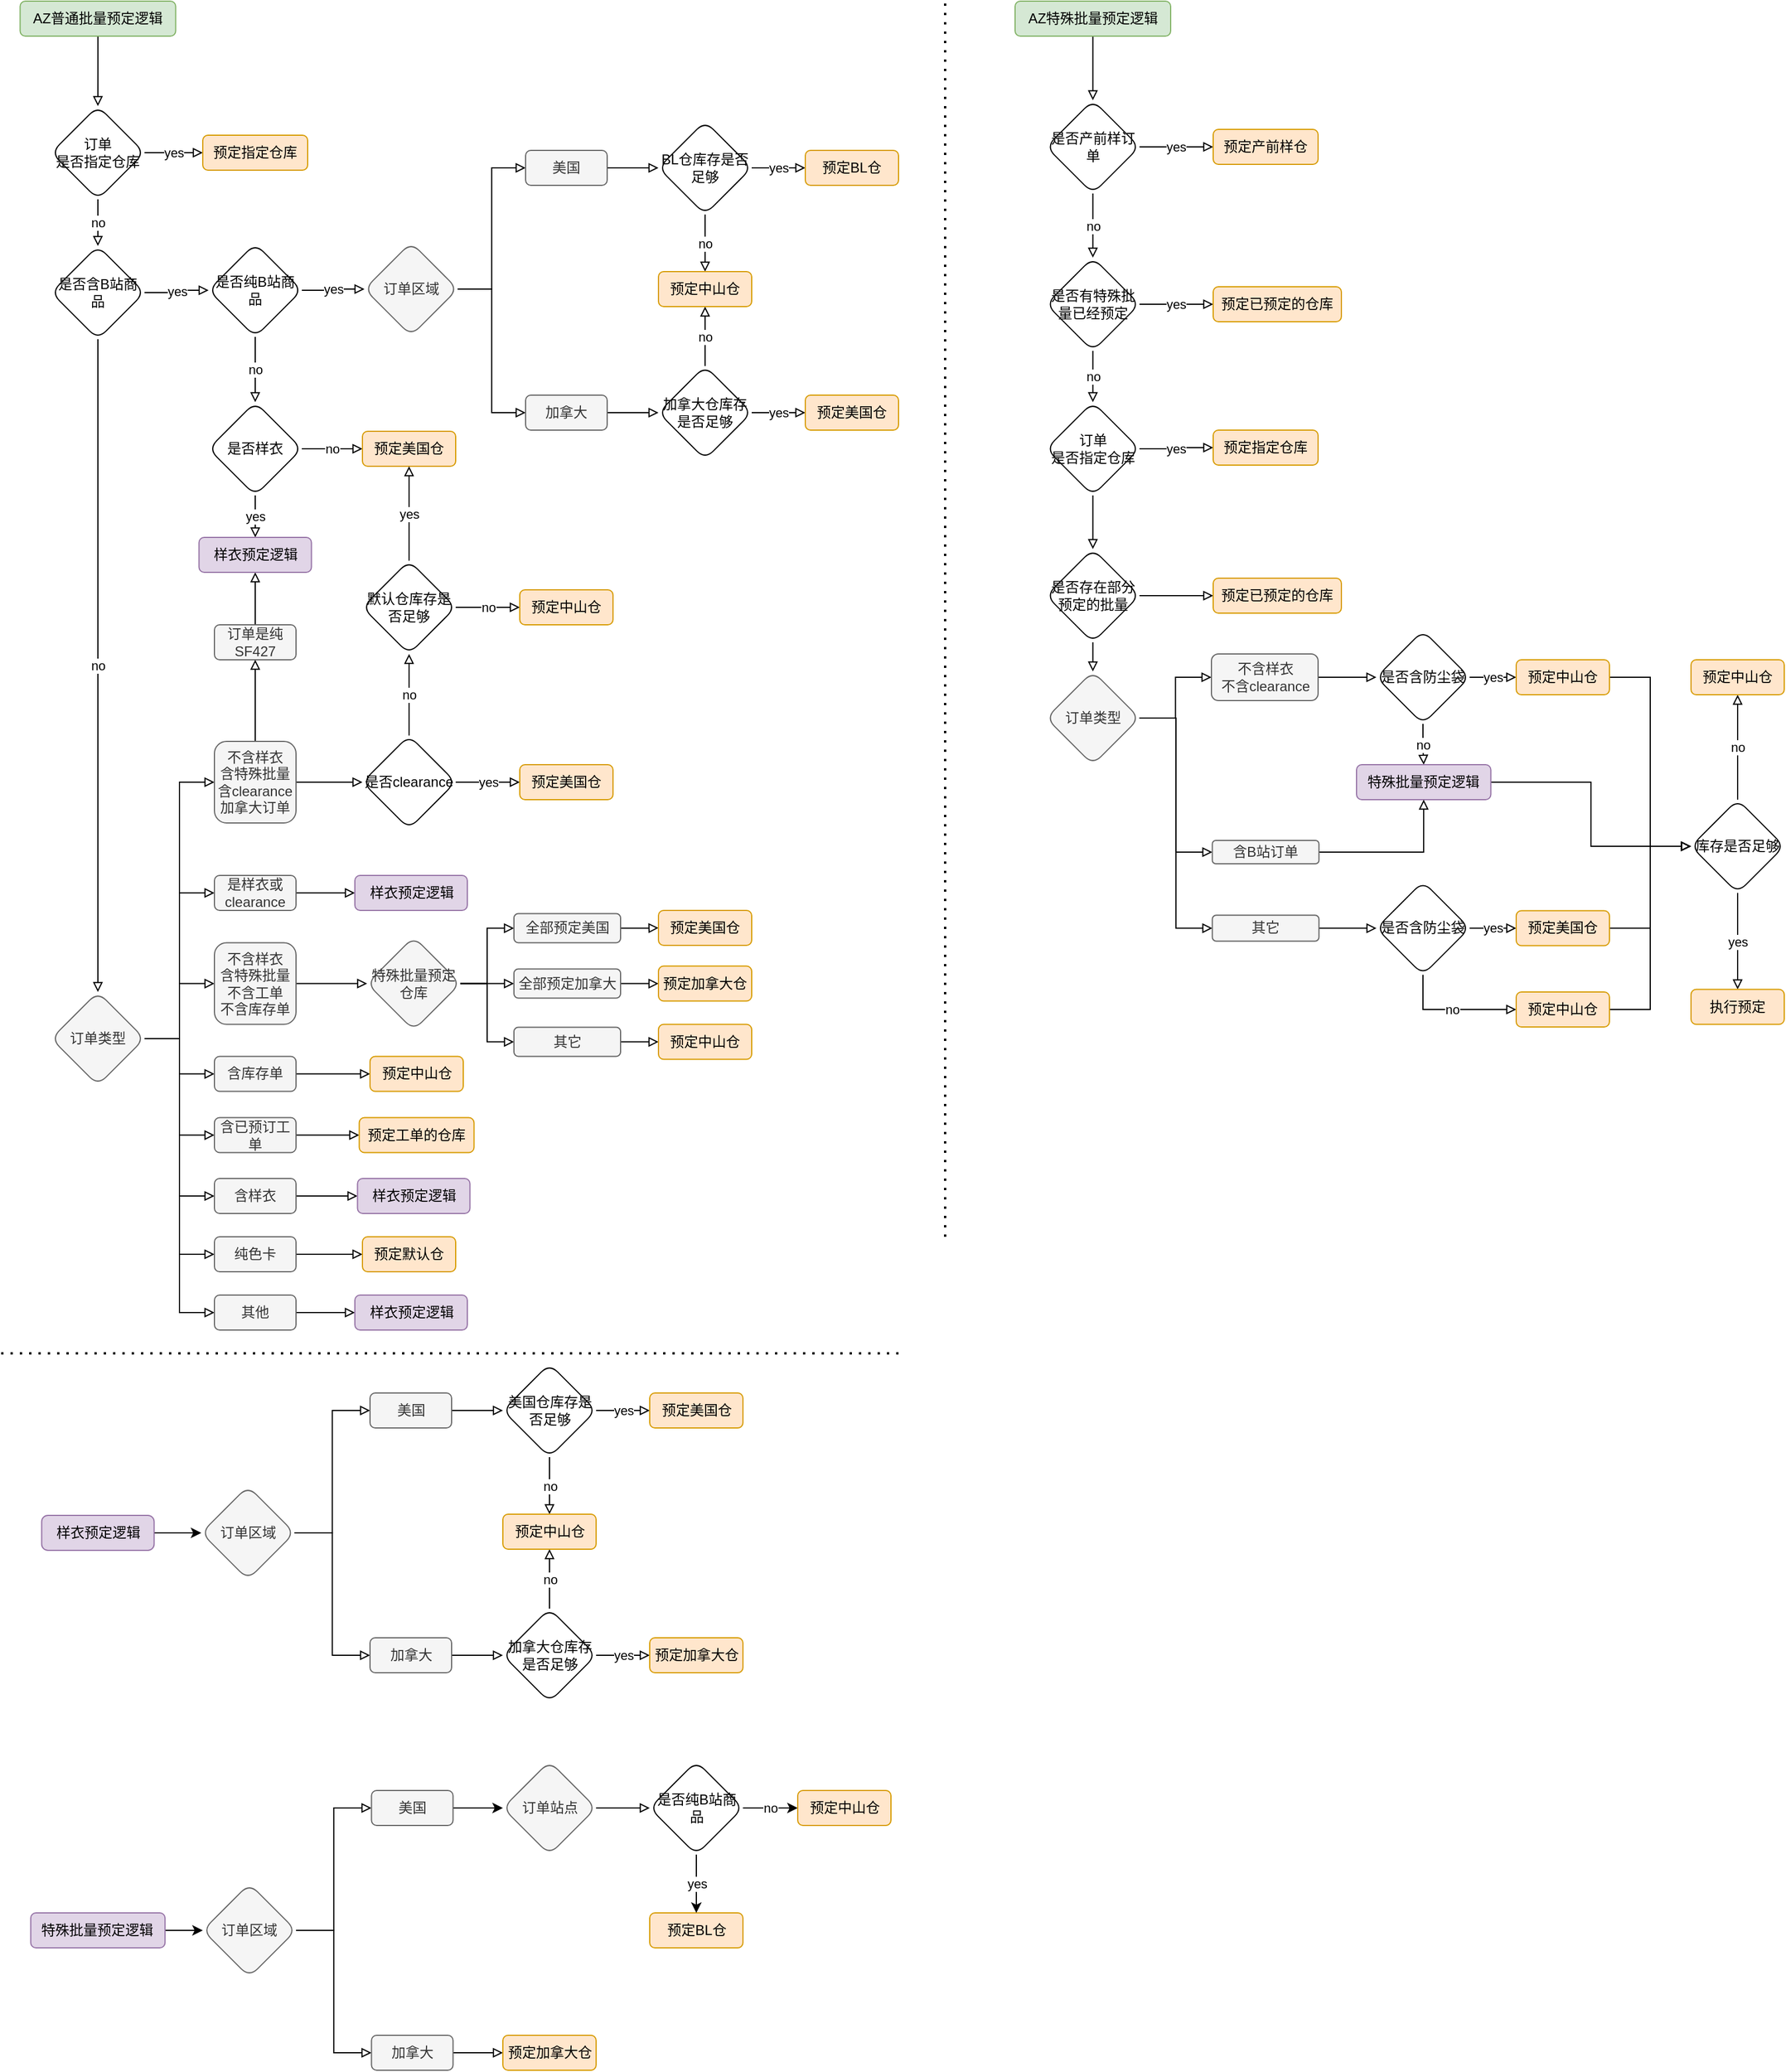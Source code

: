 <mxfile version="13.8.5" type="github">
  <diagram id="C5RBs43oDa-KdzZeNtuy" name="Page-1">
    <mxGraphModel dx="1254" dy="742" grid="1" gridSize="10" guides="1" tooltips="1" connect="1" arrows="1" fold="1" page="1" pageScale="1" pageWidth="827" pageHeight="1169" math="0" shadow="0">
      <root>
        <mxCell id="WIyWlLk6GJQsqaUBKTNV-0" />
        <mxCell id="WIyWlLk6GJQsqaUBKTNV-1" parent="WIyWlLk6GJQsqaUBKTNV-0" />
        <mxCell id="33V11vuJD2tzQU5ASd2x-171" value="" style="edgeStyle=orthogonalEdgeStyle;rounded=0;orthogonalLoop=1;jettySize=auto;html=1;endArrow=block;endFill=0;" edge="1" parent="WIyWlLk6GJQsqaUBKTNV-1" source="33V11vuJD2tzQU5ASd2x-172" target="33V11vuJD2tzQU5ASd2x-175">
          <mxGeometry relative="1" as="geometry" />
        </mxCell>
        <mxCell id="33V11vuJD2tzQU5ASd2x-172" value="&lt;div&gt;AZ普通批量预定逻辑&lt;/div&gt;" style="rounded=1;whiteSpace=wrap;html=1;fillColor=#d5e8d4;strokeColor=#82b366;" vertex="1" parent="WIyWlLk6GJQsqaUBKTNV-1">
          <mxGeometry x="36.25" y="50" width="133.5" height="30" as="geometry" />
        </mxCell>
        <mxCell id="33V11vuJD2tzQU5ASd2x-173" value="&lt;div&gt;yes&lt;/div&gt;" style="edgeStyle=orthogonalEdgeStyle;rounded=0;orthogonalLoop=1;jettySize=auto;html=1;endArrow=block;endFill=0;" edge="1" parent="WIyWlLk6GJQsqaUBKTNV-1" source="33V11vuJD2tzQU5ASd2x-175" target="33V11vuJD2tzQU5ASd2x-176">
          <mxGeometry relative="1" as="geometry" />
        </mxCell>
        <mxCell id="33V11vuJD2tzQU5ASd2x-174" value="no" style="edgeStyle=orthogonalEdgeStyle;rounded=0;orthogonalLoop=1;jettySize=auto;html=1;endArrow=block;endFill=0;" edge="1" parent="WIyWlLk6GJQsqaUBKTNV-1" source="33V11vuJD2tzQU5ASd2x-175" target="33V11vuJD2tzQU5ASd2x-179">
          <mxGeometry relative="1" as="geometry" />
        </mxCell>
        <mxCell id="33V11vuJD2tzQU5ASd2x-175" value="订单&lt;div&gt;是否指定仓库&lt;/div&gt;" style="rhombus;whiteSpace=wrap;html=1;rounded=1;" vertex="1" parent="WIyWlLk6GJQsqaUBKTNV-1">
          <mxGeometry x="63" y="140" width="80" height="80" as="geometry" />
        </mxCell>
        <mxCell id="33V11vuJD2tzQU5ASd2x-176" value="预定指定仓库" style="whiteSpace=wrap;html=1;rounded=1;fillColor=#ffe6cc;strokeColor=#d79b00;" vertex="1" parent="WIyWlLk6GJQsqaUBKTNV-1">
          <mxGeometry x="193" y="165" width="90" height="30" as="geometry" />
        </mxCell>
        <mxCell id="33V11vuJD2tzQU5ASd2x-177" value="yes" style="edgeStyle=orthogonalEdgeStyle;rounded=0;orthogonalLoop=1;jettySize=auto;html=1;endArrow=block;endFill=0;entryX=0;entryY=0.5;entryDx=0;entryDy=0;" edge="1" parent="WIyWlLk6GJQsqaUBKTNV-1" source="33V11vuJD2tzQU5ASd2x-179" target="33V11vuJD2tzQU5ASd2x-182">
          <mxGeometry relative="1" as="geometry">
            <mxPoint x="203" y="340" as="targetPoint" />
          </mxGeometry>
        </mxCell>
        <mxCell id="33V11vuJD2tzQU5ASd2x-178" value="&lt;div&gt;no&lt;/div&gt;" style="edgeStyle=orthogonalEdgeStyle;rounded=0;orthogonalLoop=1;jettySize=auto;html=1;endArrow=block;endFill=0;" edge="1" parent="WIyWlLk6GJQsqaUBKTNV-1" source="33V11vuJD2tzQU5ASd2x-179" target="33V11vuJD2tzQU5ASd2x-227">
          <mxGeometry relative="1" as="geometry" />
        </mxCell>
        <mxCell id="33V11vuJD2tzQU5ASd2x-179" value="是否含B站商品" style="rhombus;whiteSpace=wrap;html=1;rounded=1;" vertex="1" parent="WIyWlLk6GJQsqaUBKTNV-1">
          <mxGeometry x="63" y="260" width="80" height="80" as="geometry" />
        </mxCell>
        <mxCell id="33V11vuJD2tzQU5ASd2x-180" value="yes" style="edgeStyle=orthogonalEdgeStyle;rounded=0;orthogonalLoop=1;jettySize=auto;html=1;endArrow=block;endFill=0;entryX=0;entryY=0.5;entryDx=0;entryDy=0;" edge="1" parent="WIyWlLk6GJQsqaUBKTNV-1" source="33V11vuJD2tzQU5ASd2x-182" target="33V11vuJD2tzQU5ASd2x-193">
          <mxGeometry relative="1" as="geometry">
            <mxPoint x="410" y="298" as="targetPoint" />
          </mxGeometry>
        </mxCell>
        <mxCell id="33V11vuJD2tzQU5ASd2x-181" value="no" style="edgeStyle=orthogonalEdgeStyle;rounded=0;orthogonalLoop=1;jettySize=auto;html=1;endArrow=block;endFill=0;" edge="1" parent="WIyWlLk6GJQsqaUBKTNV-1" source="33V11vuJD2tzQU5ASd2x-182" target="33V11vuJD2tzQU5ASd2x-217">
          <mxGeometry relative="1" as="geometry" />
        </mxCell>
        <mxCell id="33V11vuJD2tzQU5ASd2x-182" value="是否纯B站商品" style="rhombus;whiteSpace=wrap;html=1;rounded=1;" vertex="1" parent="WIyWlLk6GJQsqaUBKTNV-1">
          <mxGeometry x="198" y="258" width="80" height="80" as="geometry" />
        </mxCell>
        <mxCell id="33V11vuJD2tzQU5ASd2x-183" value="&lt;div&gt;no&lt;/div&gt;" style="edgeStyle=orthogonalEdgeStyle;rounded=0;orthogonalLoop=1;jettySize=auto;html=1;endArrow=block;endFill=0;" edge="1" parent="WIyWlLk6GJQsqaUBKTNV-1" source="33V11vuJD2tzQU5ASd2x-185" target="33V11vuJD2tzQU5ASd2x-190">
          <mxGeometry relative="1" as="geometry" />
        </mxCell>
        <mxCell id="33V11vuJD2tzQU5ASd2x-184" value="yes" style="edgeStyle=orthogonalEdgeStyle;rounded=0;orthogonalLoop=1;jettySize=auto;html=1;endArrow=block;endFill=0;" edge="1" parent="WIyWlLk6GJQsqaUBKTNV-1" source="33V11vuJD2tzQU5ASd2x-185" target="33V11vuJD2tzQU5ASd2x-186">
          <mxGeometry relative="1" as="geometry" />
        </mxCell>
        <mxCell id="33V11vuJD2tzQU5ASd2x-185" value="BL仓库存是否足够" style="rhombus;whiteSpace=wrap;html=1;rounded=1;" vertex="1" parent="WIyWlLk6GJQsqaUBKTNV-1">
          <mxGeometry x="584" y="153" width="80" height="80" as="geometry" />
        </mxCell>
        <mxCell id="33V11vuJD2tzQU5ASd2x-186" value="预定BL仓" style="whiteSpace=wrap;html=1;rounded=1;fillColor=#ffe6cc;strokeColor=#d79b00;" vertex="1" parent="WIyWlLk6GJQsqaUBKTNV-1">
          <mxGeometry x="710" y="178" width="80" height="30" as="geometry" />
        </mxCell>
        <mxCell id="33V11vuJD2tzQU5ASd2x-187" value="no" style="edgeStyle=orthogonalEdgeStyle;rounded=0;orthogonalLoop=1;jettySize=auto;html=1;endArrow=block;endFill=0;" edge="1" parent="WIyWlLk6GJQsqaUBKTNV-1" source="33V11vuJD2tzQU5ASd2x-189" target="33V11vuJD2tzQU5ASd2x-190">
          <mxGeometry relative="1" as="geometry" />
        </mxCell>
        <mxCell id="33V11vuJD2tzQU5ASd2x-188" value="yes" style="edgeStyle=orthogonalEdgeStyle;rounded=0;orthogonalLoop=1;jettySize=auto;html=1;endArrow=block;endFill=0;" edge="1" parent="WIyWlLk6GJQsqaUBKTNV-1" source="33V11vuJD2tzQU5ASd2x-189" target="33V11vuJD2tzQU5ASd2x-198">
          <mxGeometry relative="1" as="geometry" />
        </mxCell>
        <mxCell id="33V11vuJD2tzQU5ASd2x-189" value="加拿大仓库存是否足够" style="rhombus;whiteSpace=wrap;html=1;rounded=1;" vertex="1" parent="WIyWlLk6GJQsqaUBKTNV-1">
          <mxGeometry x="584" y="363" width="80" height="80" as="geometry" />
        </mxCell>
        <mxCell id="33V11vuJD2tzQU5ASd2x-190" value="预定中山仓" style="whiteSpace=wrap;html=1;rounded=1;fillColor=#ffe6cc;strokeColor=#d79b00;" vertex="1" parent="WIyWlLk6GJQsqaUBKTNV-1">
          <mxGeometry x="584" y="282" width="80" height="30" as="geometry" />
        </mxCell>
        <mxCell id="33V11vuJD2tzQU5ASd2x-191" style="edgeStyle=orthogonalEdgeStyle;rounded=0;orthogonalLoop=1;jettySize=auto;html=1;entryX=0;entryY=0.5;entryDx=0;entryDy=0;endArrow=block;endFill=0;" edge="1" parent="WIyWlLk6GJQsqaUBKTNV-1" source="33V11vuJD2tzQU5ASd2x-193" target="33V11vuJD2tzQU5ASd2x-195">
          <mxGeometry relative="1" as="geometry" />
        </mxCell>
        <mxCell id="33V11vuJD2tzQU5ASd2x-192" style="edgeStyle=orthogonalEdgeStyle;rounded=0;orthogonalLoop=1;jettySize=auto;html=1;entryX=0;entryY=0.5;entryDx=0;entryDy=0;endArrow=block;endFill=0;" edge="1" parent="WIyWlLk6GJQsqaUBKTNV-1" source="33V11vuJD2tzQU5ASd2x-193" target="33V11vuJD2tzQU5ASd2x-197">
          <mxGeometry relative="1" as="geometry" />
        </mxCell>
        <mxCell id="33V11vuJD2tzQU5ASd2x-193" value="订单区域" style="rhombus;whiteSpace=wrap;html=1;rounded=1;fillColor=#f5f5f5;strokeColor=#666666;fontColor=#333333;" vertex="1" parent="WIyWlLk6GJQsqaUBKTNV-1">
          <mxGeometry x="331.75" y="257" width="80" height="80" as="geometry" />
        </mxCell>
        <mxCell id="33V11vuJD2tzQU5ASd2x-194" value="" style="edgeStyle=orthogonalEdgeStyle;rounded=0;orthogonalLoop=1;jettySize=auto;html=1;endArrow=block;endFill=0;" edge="1" parent="WIyWlLk6GJQsqaUBKTNV-1" source="33V11vuJD2tzQU5ASd2x-195" target="33V11vuJD2tzQU5ASd2x-189">
          <mxGeometry relative="1" as="geometry" />
        </mxCell>
        <mxCell id="33V11vuJD2tzQU5ASd2x-195" value="加拿大" style="rounded=1;whiteSpace=wrap;html=1;fillColor=#f5f5f5;strokeColor=#666666;fontColor=#333333;" vertex="1" parent="WIyWlLk6GJQsqaUBKTNV-1">
          <mxGeometry x="470" y="388" width="70" height="30" as="geometry" />
        </mxCell>
        <mxCell id="33V11vuJD2tzQU5ASd2x-196" value="" style="edgeStyle=orthogonalEdgeStyle;rounded=0;orthogonalLoop=1;jettySize=auto;html=1;endArrow=block;endFill=0;" edge="1" parent="WIyWlLk6GJQsqaUBKTNV-1" source="33V11vuJD2tzQU5ASd2x-197" target="33V11vuJD2tzQU5ASd2x-185">
          <mxGeometry relative="1" as="geometry" />
        </mxCell>
        <mxCell id="33V11vuJD2tzQU5ASd2x-197" value="美国" style="rounded=1;whiteSpace=wrap;html=1;fillColor=#f5f5f5;strokeColor=#666666;fontColor=#333333;" vertex="1" parent="WIyWlLk6GJQsqaUBKTNV-1">
          <mxGeometry x="470" y="178" width="70" height="30" as="geometry" />
        </mxCell>
        <mxCell id="33V11vuJD2tzQU5ASd2x-198" value="预定美国仓" style="whiteSpace=wrap;html=1;rounded=1;fillColor=#ffe6cc;strokeColor=#d79b00;" vertex="1" parent="WIyWlLk6GJQsqaUBKTNV-1">
          <mxGeometry x="710" y="388" width="80" height="30" as="geometry" />
        </mxCell>
        <mxCell id="33V11vuJD2tzQU5ASd2x-199" value="&lt;div&gt;no&lt;/div&gt;" style="edgeStyle=orthogonalEdgeStyle;rounded=0;orthogonalLoop=1;jettySize=auto;html=1;endArrow=block;endFill=0;" edge="1" parent="WIyWlLk6GJQsqaUBKTNV-1" source="33V11vuJD2tzQU5ASd2x-201" target="33V11vuJD2tzQU5ASd2x-206">
          <mxGeometry relative="1" as="geometry" />
        </mxCell>
        <mxCell id="33V11vuJD2tzQU5ASd2x-200" value="yes" style="edgeStyle=orthogonalEdgeStyle;rounded=0;orthogonalLoop=1;jettySize=auto;html=1;endArrow=block;endFill=0;" edge="1" parent="WIyWlLk6GJQsqaUBKTNV-1" source="33V11vuJD2tzQU5ASd2x-201" target="33V11vuJD2tzQU5ASd2x-202">
          <mxGeometry relative="1" as="geometry" />
        </mxCell>
        <mxCell id="33V11vuJD2tzQU5ASd2x-201" value="美国仓库存是否足够" style="rhombus;whiteSpace=wrap;html=1;rounded=1;" vertex="1" parent="WIyWlLk6GJQsqaUBKTNV-1">
          <mxGeometry x="450.5" y="1219" width="80" height="80" as="geometry" />
        </mxCell>
        <mxCell id="33V11vuJD2tzQU5ASd2x-202" value="预定美国仓" style="whiteSpace=wrap;html=1;rounded=1;fillColor=#ffe6cc;strokeColor=#d79b00;" vertex="1" parent="WIyWlLk6GJQsqaUBKTNV-1">
          <mxGeometry x="576.5" y="1244" width="80" height="30" as="geometry" />
        </mxCell>
        <mxCell id="33V11vuJD2tzQU5ASd2x-203" value="no" style="edgeStyle=orthogonalEdgeStyle;rounded=0;orthogonalLoop=1;jettySize=auto;html=1;endArrow=block;endFill=0;" edge="1" parent="WIyWlLk6GJQsqaUBKTNV-1" source="33V11vuJD2tzQU5ASd2x-205" target="33V11vuJD2tzQU5ASd2x-206">
          <mxGeometry relative="1" as="geometry" />
        </mxCell>
        <mxCell id="33V11vuJD2tzQU5ASd2x-204" value="yes" style="edgeStyle=orthogonalEdgeStyle;rounded=0;orthogonalLoop=1;jettySize=auto;html=1;endArrow=block;endFill=0;" edge="1" parent="WIyWlLk6GJQsqaUBKTNV-1" source="33V11vuJD2tzQU5ASd2x-205" target="33V11vuJD2tzQU5ASd2x-214">
          <mxGeometry relative="1" as="geometry" />
        </mxCell>
        <mxCell id="33V11vuJD2tzQU5ASd2x-205" value="加拿大仓库存是否足够" style="rhombus;whiteSpace=wrap;html=1;rounded=1;" vertex="1" parent="WIyWlLk6GJQsqaUBKTNV-1">
          <mxGeometry x="450.5" y="1429" width="80" height="80" as="geometry" />
        </mxCell>
        <mxCell id="33V11vuJD2tzQU5ASd2x-206" value="预定中山仓" style="whiteSpace=wrap;html=1;rounded=1;fillColor=#ffe6cc;strokeColor=#d79b00;" vertex="1" parent="WIyWlLk6GJQsqaUBKTNV-1">
          <mxGeometry x="450.5" y="1348" width="80" height="30" as="geometry" />
        </mxCell>
        <mxCell id="33V11vuJD2tzQU5ASd2x-207" style="edgeStyle=orthogonalEdgeStyle;rounded=0;orthogonalLoop=1;jettySize=auto;html=1;entryX=0;entryY=0.5;entryDx=0;entryDy=0;endArrow=block;endFill=0;" edge="1" parent="WIyWlLk6GJQsqaUBKTNV-1" source="33V11vuJD2tzQU5ASd2x-209" target="33V11vuJD2tzQU5ASd2x-211">
          <mxGeometry relative="1" as="geometry" />
        </mxCell>
        <mxCell id="33V11vuJD2tzQU5ASd2x-208" style="edgeStyle=orthogonalEdgeStyle;rounded=0;orthogonalLoop=1;jettySize=auto;html=1;entryX=0;entryY=0.5;entryDx=0;entryDy=0;endArrow=block;endFill=0;" edge="1" parent="WIyWlLk6GJQsqaUBKTNV-1" source="33V11vuJD2tzQU5ASd2x-209" target="33V11vuJD2tzQU5ASd2x-213">
          <mxGeometry relative="1" as="geometry" />
        </mxCell>
        <mxCell id="33V11vuJD2tzQU5ASd2x-209" value="订单区域" style="rhombus;whiteSpace=wrap;html=1;rounded=1;fillColor=#f5f5f5;strokeColor=#666666;fontColor=#333333;" vertex="1" parent="WIyWlLk6GJQsqaUBKTNV-1">
          <mxGeometry x="191.75" y="1324" width="80" height="80" as="geometry" />
        </mxCell>
        <mxCell id="33V11vuJD2tzQU5ASd2x-210" value="" style="edgeStyle=orthogonalEdgeStyle;rounded=0;orthogonalLoop=1;jettySize=auto;html=1;endArrow=block;endFill=0;" edge="1" parent="WIyWlLk6GJQsqaUBKTNV-1" source="33V11vuJD2tzQU5ASd2x-211" target="33V11vuJD2tzQU5ASd2x-205">
          <mxGeometry relative="1" as="geometry" />
        </mxCell>
        <mxCell id="33V11vuJD2tzQU5ASd2x-211" value="加拿大" style="rounded=1;whiteSpace=wrap;html=1;fillColor=#f5f5f5;strokeColor=#666666;fontColor=#333333;" vertex="1" parent="WIyWlLk6GJQsqaUBKTNV-1">
          <mxGeometry x="336.5" y="1454" width="70" height="30" as="geometry" />
        </mxCell>
        <mxCell id="33V11vuJD2tzQU5ASd2x-212" value="" style="edgeStyle=orthogonalEdgeStyle;rounded=0;orthogonalLoop=1;jettySize=auto;html=1;endArrow=block;endFill=0;" edge="1" parent="WIyWlLk6GJQsqaUBKTNV-1" source="33V11vuJD2tzQU5ASd2x-213" target="33V11vuJD2tzQU5ASd2x-201">
          <mxGeometry relative="1" as="geometry" />
        </mxCell>
        <mxCell id="33V11vuJD2tzQU5ASd2x-213" value="美国" style="rounded=1;whiteSpace=wrap;html=1;fillColor=#f5f5f5;strokeColor=#666666;fontColor=#333333;" vertex="1" parent="WIyWlLk6GJQsqaUBKTNV-1">
          <mxGeometry x="336.5" y="1244" width="70" height="30" as="geometry" />
        </mxCell>
        <mxCell id="33V11vuJD2tzQU5ASd2x-214" value="预定加拿大仓" style="whiteSpace=wrap;html=1;rounded=1;fillColor=#ffe6cc;strokeColor=#d79b00;" vertex="1" parent="WIyWlLk6GJQsqaUBKTNV-1">
          <mxGeometry x="576.5" y="1454" width="80" height="30" as="geometry" />
        </mxCell>
        <mxCell id="33V11vuJD2tzQU5ASd2x-215" value="no" style="edgeStyle=orthogonalEdgeStyle;rounded=0;orthogonalLoop=1;jettySize=auto;html=1;endArrow=block;endFill=0;entryX=0;entryY=0.5;entryDx=0;entryDy=0;" edge="1" parent="WIyWlLk6GJQsqaUBKTNV-1" source="33V11vuJD2tzQU5ASd2x-217" target="33V11vuJD2tzQU5ASd2x-218">
          <mxGeometry relative="1" as="geometry">
            <mxPoint x="410" y="434" as="targetPoint" />
          </mxGeometry>
        </mxCell>
        <mxCell id="33V11vuJD2tzQU5ASd2x-216" value="yes" style="edgeStyle=orthogonalEdgeStyle;rounded=0;orthogonalLoop=1;jettySize=auto;html=1;endArrow=block;endFill=0;" edge="1" parent="WIyWlLk6GJQsqaUBKTNV-1" source="33V11vuJD2tzQU5ASd2x-217" target="33V11vuJD2tzQU5ASd2x-275">
          <mxGeometry relative="1" as="geometry" />
        </mxCell>
        <mxCell id="33V11vuJD2tzQU5ASd2x-217" value="是否样衣" style="rhombus;whiteSpace=wrap;html=1;rounded=1;" vertex="1" parent="WIyWlLk6GJQsqaUBKTNV-1">
          <mxGeometry x="198" y="394" width="80" height="80" as="geometry" />
        </mxCell>
        <mxCell id="33V11vuJD2tzQU5ASd2x-218" value="预定美国仓" style="whiteSpace=wrap;html=1;rounded=1;fillColor=#ffe6cc;strokeColor=#d79b00;" vertex="1" parent="WIyWlLk6GJQsqaUBKTNV-1">
          <mxGeometry x="330" y="419" width="80" height="30" as="geometry" />
        </mxCell>
        <mxCell id="33V11vuJD2tzQU5ASd2x-219" style="edgeStyle=orthogonalEdgeStyle;rounded=0;orthogonalLoop=1;jettySize=auto;html=1;entryX=0;entryY=0.5;entryDx=0;entryDy=0;endArrow=block;endFill=0;" edge="1" parent="WIyWlLk6GJQsqaUBKTNV-1" source="33V11vuJD2tzQU5ASd2x-227" target="33V11vuJD2tzQU5ASd2x-235">
          <mxGeometry relative="1" as="geometry">
            <mxPoint x="190" y="720" as="targetPoint" />
          </mxGeometry>
        </mxCell>
        <mxCell id="33V11vuJD2tzQU5ASd2x-220" style="edgeStyle=orthogonalEdgeStyle;rounded=0;orthogonalLoop=1;jettySize=auto;html=1;entryX=0;entryY=0.5;entryDx=0;entryDy=0;endArrow=block;endFill=0;" edge="1" parent="WIyWlLk6GJQsqaUBKTNV-1" source="33V11vuJD2tzQU5ASd2x-227" target="33V11vuJD2tzQU5ASd2x-243">
          <mxGeometry relative="1" as="geometry" />
        </mxCell>
        <mxCell id="33V11vuJD2tzQU5ASd2x-221" style="edgeStyle=orthogonalEdgeStyle;rounded=0;orthogonalLoop=1;jettySize=auto;html=1;entryX=0;entryY=0.5;entryDx=0;entryDy=0;endArrow=block;endFill=0;" edge="1" parent="WIyWlLk6GJQsqaUBKTNV-1" source="33V11vuJD2tzQU5ASd2x-227" target="33V11vuJD2tzQU5ASd2x-260">
          <mxGeometry relative="1" as="geometry" />
        </mxCell>
        <mxCell id="33V11vuJD2tzQU5ASd2x-222" style="edgeStyle=orthogonalEdgeStyle;rounded=0;orthogonalLoop=1;jettySize=auto;html=1;entryX=0;entryY=0.5;entryDx=0;entryDy=0;endArrow=block;endFill=0;" edge="1" parent="WIyWlLk6GJQsqaUBKTNV-1" source="33V11vuJD2tzQU5ASd2x-227" target="33V11vuJD2tzQU5ASd2x-263">
          <mxGeometry relative="1" as="geometry" />
        </mxCell>
        <mxCell id="33V11vuJD2tzQU5ASd2x-223" style="edgeStyle=orthogonalEdgeStyle;rounded=0;orthogonalLoop=1;jettySize=auto;html=1;entryX=0;entryY=0.5;entryDx=0;entryDy=0;endArrow=block;endFill=0;" edge="1" parent="WIyWlLk6GJQsqaUBKTNV-1" source="33V11vuJD2tzQU5ASd2x-227" target="33V11vuJD2tzQU5ASd2x-245">
          <mxGeometry relative="1" as="geometry" />
        </mxCell>
        <mxCell id="33V11vuJD2tzQU5ASd2x-224" style="edgeStyle=orthogonalEdgeStyle;rounded=0;orthogonalLoop=1;jettySize=auto;html=1;entryX=0;entryY=0.5;entryDx=0;entryDy=0;endArrow=block;endFill=0;" edge="1" parent="WIyWlLk6GJQsqaUBKTNV-1" source="33V11vuJD2tzQU5ASd2x-227" target="33V11vuJD2tzQU5ASd2x-267">
          <mxGeometry relative="1" as="geometry" />
        </mxCell>
        <mxCell id="33V11vuJD2tzQU5ASd2x-225" style="edgeStyle=orthogonalEdgeStyle;rounded=0;orthogonalLoop=1;jettySize=auto;html=1;entryX=0;entryY=0.5;entryDx=0;entryDy=0;endArrow=block;endFill=0;" edge="1" parent="WIyWlLk6GJQsqaUBKTNV-1" source="33V11vuJD2tzQU5ASd2x-227" target="33V11vuJD2tzQU5ASd2x-270">
          <mxGeometry relative="1" as="geometry" />
        </mxCell>
        <mxCell id="33V11vuJD2tzQU5ASd2x-226" style="edgeStyle=orthogonalEdgeStyle;rounded=0;orthogonalLoop=1;jettySize=auto;html=1;entryX=0;entryY=0.5;entryDx=0;entryDy=0;endArrow=block;endFill=0;" edge="1" parent="WIyWlLk6GJQsqaUBKTNV-1" source="33V11vuJD2tzQU5ASd2x-227" target="33V11vuJD2tzQU5ASd2x-273">
          <mxGeometry relative="1" as="geometry" />
        </mxCell>
        <mxCell id="33V11vuJD2tzQU5ASd2x-227" value="订单类型" style="rhombus;whiteSpace=wrap;html=1;rounded=1;fillColor=#f5f5f5;strokeColor=#666666;fontColor=#333333;" vertex="1" parent="WIyWlLk6GJQsqaUBKTNV-1">
          <mxGeometry x="63" y="900" width="80" height="80" as="geometry" />
        </mxCell>
        <mxCell id="33V11vuJD2tzQU5ASd2x-228" value="" style="edgeStyle=orthogonalEdgeStyle;rounded=0;orthogonalLoop=1;jettySize=auto;html=1;endArrow=block;endFill=0;exitX=1;exitY=0.5;exitDx=0;exitDy=0;" edge="1" parent="WIyWlLk6GJQsqaUBKTNV-1" source="33V11vuJD2tzQU5ASd2x-235" target="33V11vuJD2tzQU5ASd2x-231">
          <mxGeometry relative="1" as="geometry">
            <mxPoint x="270" y="720" as="sourcePoint" />
          </mxGeometry>
        </mxCell>
        <mxCell id="33V11vuJD2tzQU5ASd2x-229" value="yes" style="edgeStyle=orthogonalEdgeStyle;rounded=0;orthogonalLoop=1;jettySize=auto;html=1;endArrow=block;endFill=0;" edge="1" parent="WIyWlLk6GJQsqaUBKTNV-1" source="33V11vuJD2tzQU5ASd2x-231" target="33V11vuJD2tzQU5ASd2x-236">
          <mxGeometry relative="1" as="geometry" />
        </mxCell>
        <mxCell id="33V11vuJD2tzQU5ASd2x-230" value="no" style="edgeStyle=orthogonalEdgeStyle;rounded=0;orthogonalLoop=1;jettySize=auto;html=1;endArrow=block;endFill=0;" edge="1" parent="WIyWlLk6GJQsqaUBKTNV-1" source="33V11vuJD2tzQU5ASd2x-231" target="33V11vuJD2tzQU5ASd2x-239">
          <mxGeometry relative="1" as="geometry" />
        </mxCell>
        <mxCell id="33V11vuJD2tzQU5ASd2x-231" value="是否clearance" style="rhombus;whiteSpace=wrap;rounded=1;" vertex="1" parent="WIyWlLk6GJQsqaUBKTNV-1">
          <mxGeometry x="330" y="680" width="80" height="80" as="geometry" />
        </mxCell>
        <mxCell id="33V11vuJD2tzQU5ASd2x-232" style="edgeStyle=orthogonalEdgeStyle;rounded=0;orthogonalLoop=1;jettySize=auto;html=1;entryX=0.5;entryY=1;entryDx=0;entryDy=0;endArrow=block;endFill=0;" edge="1" parent="WIyWlLk6GJQsqaUBKTNV-1" source="33V11vuJD2tzQU5ASd2x-233" target="33V11vuJD2tzQU5ASd2x-275">
          <mxGeometry relative="1" as="geometry" />
        </mxCell>
        <mxCell id="33V11vuJD2tzQU5ASd2x-233" value="订单是纯&lt;br&gt;SF427" style="rounded=1;whiteSpace=wrap;html=1;fillColor=#f5f5f5;strokeColor=#666666;fontColor=#333333;" vertex="1" parent="WIyWlLk6GJQsqaUBKTNV-1">
          <mxGeometry x="203" y="585" width="70" height="30" as="geometry" />
        </mxCell>
        <mxCell id="33V11vuJD2tzQU5ASd2x-234" value="" style="edgeStyle=orthogonalEdgeStyle;rounded=0;orthogonalLoop=1;jettySize=auto;html=1;endArrow=block;endFill=0;" edge="1" parent="WIyWlLk6GJQsqaUBKTNV-1" source="33V11vuJD2tzQU5ASd2x-235" target="33V11vuJD2tzQU5ASd2x-233">
          <mxGeometry relative="1" as="geometry" />
        </mxCell>
        <mxCell id="33V11vuJD2tzQU5ASd2x-235" value="&lt;div&gt;不含样衣&lt;/div&gt;&lt;div&gt;含特殊批量&lt;/div&gt;含clearance&lt;br&gt;加拿大订单" style="rounded=1;whiteSpace=wrap;html=1;fillColor=#f5f5f5;strokeColor=#666666;fontColor=#333333;" vertex="1" parent="WIyWlLk6GJQsqaUBKTNV-1">
          <mxGeometry x="203" y="685" width="70" height="70" as="geometry" />
        </mxCell>
        <mxCell id="33V11vuJD2tzQU5ASd2x-236" value="预定美国仓" style="whiteSpace=wrap;html=1;rounded=1;fillColor=#ffe6cc;strokeColor=#d79b00;" vertex="1" parent="WIyWlLk6GJQsqaUBKTNV-1">
          <mxGeometry x="465" y="705" width="80" height="30" as="geometry" />
        </mxCell>
        <mxCell id="33V11vuJD2tzQU5ASd2x-237" value="yes" style="edgeStyle=orthogonalEdgeStyle;rounded=0;orthogonalLoop=1;jettySize=auto;html=1;entryX=0.5;entryY=1;entryDx=0;entryDy=0;endArrow=block;endFill=0;exitX=0.5;exitY=0;exitDx=0;exitDy=0;" edge="1" parent="WIyWlLk6GJQsqaUBKTNV-1" source="33V11vuJD2tzQU5ASd2x-239" target="33V11vuJD2tzQU5ASd2x-218">
          <mxGeometry relative="1" as="geometry" />
        </mxCell>
        <mxCell id="33V11vuJD2tzQU5ASd2x-238" value="no" style="edgeStyle=orthogonalEdgeStyle;rounded=0;orthogonalLoop=1;jettySize=auto;html=1;endArrow=block;endFill=0;" edge="1" parent="WIyWlLk6GJQsqaUBKTNV-1" source="33V11vuJD2tzQU5ASd2x-239" target="33V11vuJD2tzQU5ASd2x-268">
          <mxGeometry relative="1" as="geometry" />
        </mxCell>
        <mxCell id="33V11vuJD2tzQU5ASd2x-239" value="默认仓库存是否足够" style="rhombus;whiteSpace=wrap;rounded=1;" vertex="1" parent="WIyWlLk6GJQsqaUBKTNV-1">
          <mxGeometry x="330" y="530" width="80" height="80" as="geometry" />
        </mxCell>
        <mxCell id="33V11vuJD2tzQU5ASd2x-242" value="" style="edgeStyle=orthogonalEdgeStyle;rounded=0;orthogonalLoop=1;jettySize=auto;html=1;endArrow=block;endFill=0;" edge="1" parent="WIyWlLk6GJQsqaUBKTNV-1" source="33V11vuJD2tzQU5ASd2x-243" target="33V11vuJD2tzQU5ASd2x-265">
          <mxGeometry relative="1" as="geometry" />
        </mxCell>
        <mxCell id="33V11vuJD2tzQU5ASd2x-243" value="是样衣或clearance" style="rounded=1;whiteSpace=wrap;html=1;fillColor=#f5f5f5;strokeColor=#666666;fontColor=#333333;" vertex="1" parent="WIyWlLk6GJQsqaUBKTNV-1">
          <mxGeometry x="203" y="800" width="70" height="30" as="geometry" />
        </mxCell>
        <mxCell id="33V11vuJD2tzQU5ASd2x-244" value="" style="edgeStyle=orthogonalEdgeStyle;rounded=0;orthogonalLoop=1;jettySize=auto;html=1;endArrow=block;endFill=0;" edge="1" parent="WIyWlLk6GJQsqaUBKTNV-1" source="33V11vuJD2tzQU5ASd2x-245" target="33V11vuJD2tzQU5ASd2x-249">
          <mxGeometry relative="1" as="geometry" />
        </mxCell>
        <mxCell id="33V11vuJD2tzQU5ASd2x-245" value="&lt;div&gt;不含样衣&lt;/div&gt;&lt;div&gt;含特殊批量&lt;/div&gt;&lt;div&gt;不含工单&lt;/div&gt;&lt;div&gt;不含库存单&lt;br&gt;&lt;/div&gt;" style="rounded=1;whiteSpace=wrap;html=1;fillColor=#f5f5f5;strokeColor=#666666;fontColor=#333333;" vertex="1" parent="WIyWlLk6GJQsqaUBKTNV-1">
          <mxGeometry x="203" y="857.75" width="70" height="70" as="geometry" />
        </mxCell>
        <mxCell id="33V11vuJD2tzQU5ASd2x-246" value="" style="edgeStyle=orthogonalEdgeStyle;rounded=0;orthogonalLoop=1;jettySize=auto;html=1;endArrow=block;endFill=0;" edge="1" parent="WIyWlLk6GJQsqaUBKTNV-1" source="33V11vuJD2tzQU5ASd2x-249" target="33V11vuJD2tzQU5ASd2x-251">
          <mxGeometry relative="1" as="geometry" />
        </mxCell>
        <mxCell id="33V11vuJD2tzQU5ASd2x-247" style="edgeStyle=orthogonalEdgeStyle;rounded=0;orthogonalLoop=1;jettySize=auto;html=1;entryX=0;entryY=0.5;entryDx=0;entryDy=0;endArrow=block;endFill=0;" edge="1" parent="WIyWlLk6GJQsqaUBKTNV-1" source="33V11vuJD2tzQU5ASd2x-249" target="33V11vuJD2tzQU5ASd2x-254">
          <mxGeometry relative="1" as="geometry" />
        </mxCell>
        <mxCell id="33V11vuJD2tzQU5ASd2x-248" style="edgeStyle=orthogonalEdgeStyle;rounded=0;orthogonalLoop=1;jettySize=auto;html=1;entryX=0;entryY=0.5;entryDx=0;entryDy=0;endArrow=block;endFill=0;" edge="1" parent="WIyWlLk6GJQsqaUBKTNV-1" source="33V11vuJD2tzQU5ASd2x-249" target="33V11vuJD2tzQU5ASd2x-257">
          <mxGeometry relative="1" as="geometry" />
        </mxCell>
        <mxCell id="33V11vuJD2tzQU5ASd2x-249" value="特殊批量预定仓库" style="rhombus;whiteSpace=wrap;html=1;rounded=1;fontColor=#333333;strokeColor=#666666;fillColor=#f5f5f5;" vertex="1" parent="WIyWlLk6GJQsqaUBKTNV-1">
          <mxGeometry x="334" y="852.75" width="80" height="80" as="geometry" />
        </mxCell>
        <mxCell id="33V11vuJD2tzQU5ASd2x-250" value="" style="edgeStyle=orthogonalEdgeStyle;rounded=0;orthogonalLoop=1;jettySize=auto;html=1;endArrow=block;endFill=0;" edge="1" parent="WIyWlLk6GJQsqaUBKTNV-1" source="33V11vuJD2tzQU5ASd2x-251" target="33V11vuJD2tzQU5ASd2x-252">
          <mxGeometry relative="1" as="geometry" />
        </mxCell>
        <mxCell id="33V11vuJD2tzQU5ASd2x-251" value="全部预定美国" style="whiteSpace=wrap;html=1;rounded=1;fontColor=#333333;strokeColor=#666666;fillColor=#f5f5f5;" vertex="1" parent="WIyWlLk6GJQsqaUBKTNV-1">
          <mxGeometry x="460" y="832.75" width="91.5" height="25" as="geometry" />
        </mxCell>
        <mxCell id="33V11vuJD2tzQU5ASd2x-252" value="预定美国仓" style="whiteSpace=wrap;html=1;rounded=1;fillColor=#ffe6cc;strokeColor=#d79b00;" vertex="1" parent="WIyWlLk6GJQsqaUBKTNV-1">
          <mxGeometry x="584" y="830" width="80" height="30" as="geometry" />
        </mxCell>
        <mxCell id="33V11vuJD2tzQU5ASd2x-253" value="" style="edgeStyle=orthogonalEdgeStyle;rounded=0;orthogonalLoop=1;jettySize=auto;html=1;endArrow=block;endFill=0;" edge="1" parent="WIyWlLk6GJQsqaUBKTNV-1" source="33V11vuJD2tzQU5ASd2x-254" target="33V11vuJD2tzQU5ASd2x-255">
          <mxGeometry relative="1" as="geometry" />
        </mxCell>
        <mxCell id="33V11vuJD2tzQU5ASd2x-254" value="全部预定加拿大" style="whiteSpace=wrap;html=1;rounded=1;fontColor=#333333;strokeColor=#666666;fillColor=#f5f5f5;" vertex="1" parent="WIyWlLk6GJQsqaUBKTNV-1">
          <mxGeometry x="460" y="880.25" width="91.5" height="25" as="geometry" />
        </mxCell>
        <mxCell id="33V11vuJD2tzQU5ASd2x-255" value="预定加拿大仓" style="whiteSpace=wrap;html=1;rounded=1;fillColor=#ffe6cc;strokeColor=#d79b00;" vertex="1" parent="WIyWlLk6GJQsqaUBKTNV-1">
          <mxGeometry x="584" y="877.75" width="80" height="30" as="geometry" />
        </mxCell>
        <mxCell id="33V11vuJD2tzQU5ASd2x-256" value="" style="edgeStyle=orthogonalEdgeStyle;rounded=0;orthogonalLoop=1;jettySize=auto;html=1;endArrow=block;endFill=0;" edge="1" parent="WIyWlLk6GJQsqaUBKTNV-1" source="33V11vuJD2tzQU5ASd2x-257" target="33V11vuJD2tzQU5ASd2x-258">
          <mxGeometry relative="1" as="geometry" />
        </mxCell>
        <mxCell id="33V11vuJD2tzQU5ASd2x-257" value="其它" style="whiteSpace=wrap;html=1;rounded=1;fontColor=#333333;strokeColor=#666666;fillColor=#f5f5f5;" vertex="1" parent="WIyWlLk6GJQsqaUBKTNV-1">
          <mxGeometry x="460" y="930.25" width="91.5" height="25" as="geometry" />
        </mxCell>
        <mxCell id="33V11vuJD2tzQU5ASd2x-258" value="预定中山仓" style="whiteSpace=wrap;html=1;rounded=1;fillColor=#ffe6cc;strokeColor=#d79b00;" vertex="1" parent="WIyWlLk6GJQsqaUBKTNV-1">
          <mxGeometry x="584" y="927.75" width="80" height="30" as="geometry" />
        </mxCell>
        <mxCell id="33V11vuJD2tzQU5ASd2x-259" value="" style="edgeStyle=orthogonalEdgeStyle;rounded=0;orthogonalLoop=1;jettySize=auto;html=1;endArrow=block;endFill=0;" edge="1" parent="WIyWlLk6GJQsqaUBKTNV-1" source="33V11vuJD2tzQU5ASd2x-260" target="33V11vuJD2tzQU5ASd2x-261">
          <mxGeometry relative="1" as="geometry" />
        </mxCell>
        <mxCell id="33V11vuJD2tzQU5ASd2x-260" value="含库存单" style="rounded=1;whiteSpace=wrap;html=1;fillColor=#f5f5f5;strokeColor=#666666;fontColor=#333333;" vertex="1" parent="WIyWlLk6GJQsqaUBKTNV-1">
          <mxGeometry x="203" y="955.25" width="70" height="30" as="geometry" />
        </mxCell>
        <mxCell id="33V11vuJD2tzQU5ASd2x-261" value="预定中山仓" style="whiteSpace=wrap;html=1;rounded=1;fillColor=#ffe6cc;strokeColor=#d79b00;" vertex="1" parent="WIyWlLk6GJQsqaUBKTNV-1">
          <mxGeometry x="336.5" y="955.25" width="80" height="30" as="geometry" />
        </mxCell>
        <mxCell id="33V11vuJD2tzQU5ASd2x-262" value="" style="edgeStyle=orthogonalEdgeStyle;rounded=0;orthogonalLoop=1;jettySize=auto;html=1;endArrow=block;endFill=0;" edge="1" parent="WIyWlLk6GJQsqaUBKTNV-1" source="33V11vuJD2tzQU5ASd2x-263" target="33V11vuJD2tzQU5ASd2x-264">
          <mxGeometry relative="1" as="geometry" />
        </mxCell>
        <mxCell id="33V11vuJD2tzQU5ASd2x-263" value="含已预订工单" style="rounded=1;whiteSpace=wrap;html=1;fillColor=#f5f5f5;strokeColor=#666666;fontColor=#333333;" vertex="1" parent="WIyWlLk6GJQsqaUBKTNV-1">
          <mxGeometry x="203" y="1007.75" width="70" height="30" as="geometry" />
        </mxCell>
        <mxCell id="33V11vuJD2tzQU5ASd2x-264" value="预定工单的仓库" style="whiteSpace=wrap;html=1;rounded=1;fillColor=#ffe6cc;strokeColor=#d79b00;" vertex="1" parent="WIyWlLk6GJQsqaUBKTNV-1">
          <mxGeometry x="327.25" y="1007.75" width="98.5" height="30" as="geometry" />
        </mxCell>
        <mxCell id="33V11vuJD2tzQU5ASd2x-265" value="&lt;div&gt;样衣预定逻辑&lt;/div&gt;" style="rounded=1;whiteSpace=wrap;html=1;fillColor=#e1d5e7;strokeColor=#9673a6;" vertex="1" parent="WIyWlLk6GJQsqaUBKTNV-1">
          <mxGeometry x="323.5" y="800" width="96.5" height="30" as="geometry" />
        </mxCell>
        <mxCell id="33V11vuJD2tzQU5ASd2x-266" value="" style="edgeStyle=orthogonalEdgeStyle;rounded=0;orthogonalLoop=1;jettySize=auto;html=1;endArrow=block;endFill=0;" edge="1" parent="WIyWlLk6GJQsqaUBKTNV-1" source="33V11vuJD2tzQU5ASd2x-267" target="33V11vuJD2tzQU5ASd2x-274">
          <mxGeometry relative="1" as="geometry" />
        </mxCell>
        <mxCell id="33V11vuJD2tzQU5ASd2x-267" value="含样衣" style="rounded=1;whiteSpace=wrap;html=1;fillColor=#f5f5f5;strokeColor=#666666;fontColor=#333333;" vertex="1" parent="WIyWlLk6GJQsqaUBKTNV-1">
          <mxGeometry x="203" y="1060" width="70" height="30" as="geometry" />
        </mxCell>
        <mxCell id="33V11vuJD2tzQU5ASd2x-268" value="预定中山仓" style="whiteSpace=wrap;html=1;rounded=1;fillColor=#ffe6cc;strokeColor=#d79b00;" vertex="1" parent="WIyWlLk6GJQsqaUBKTNV-1">
          <mxGeometry x="465" y="555" width="80" height="30" as="geometry" />
        </mxCell>
        <mxCell id="33V11vuJD2tzQU5ASd2x-269" value="" style="edgeStyle=orthogonalEdgeStyle;rounded=0;orthogonalLoop=1;jettySize=auto;html=1;endArrow=block;endFill=0;" edge="1" parent="WIyWlLk6GJQsqaUBKTNV-1" source="33V11vuJD2tzQU5ASd2x-270" target="33V11vuJD2tzQU5ASd2x-271">
          <mxGeometry relative="1" as="geometry" />
        </mxCell>
        <mxCell id="33V11vuJD2tzQU5ASd2x-270" value="纯色卡" style="rounded=1;whiteSpace=wrap;html=1;fillColor=#f5f5f5;strokeColor=#666666;fontColor=#333333;" vertex="1" parent="WIyWlLk6GJQsqaUBKTNV-1">
          <mxGeometry x="203" y="1110" width="70" height="30" as="geometry" />
        </mxCell>
        <mxCell id="33V11vuJD2tzQU5ASd2x-271" value="预定默认仓" style="whiteSpace=wrap;html=1;rounded=1;fillColor=#ffe6cc;strokeColor=#d79b00;" vertex="1" parent="WIyWlLk6GJQsqaUBKTNV-1">
          <mxGeometry x="330" y="1110" width="80" height="30" as="geometry" />
        </mxCell>
        <mxCell id="33V11vuJD2tzQU5ASd2x-272" value="" style="edgeStyle=orthogonalEdgeStyle;rounded=0;orthogonalLoop=1;jettySize=auto;html=1;endArrow=block;endFill=0;" edge="1" parent="WIyWlLk6GJQsqaUBKTNV-1" source="33V11vuJD2tzQU5ASd2x-273" target="33V11vuJD2tzQU5ASd2x-276">
          <mxGeometry relative="1" as="geometry" />
        </mxCell>
        <mxCell id="33V11vuJD2tzQU5ASd2x-273" value="其他" style="rounded=1;whiteSpace=wrap;html=1;fillColor=#f5f5f5;strokeColor=#666666;fontColor=#333333;" vertex="1" parent="WIyWlLk6GJQsqaUBKTNV-1">
          <mxGeometry x="203" y="1160" width="70" height="30" as="geometry" />
        </mxCell>
        <mxCell id="33V11vuJD2tzQU5ASd2x-274" value="&lt;div&gt;样衣预定逻辑&lt;/div&gt;" style="rounded=1;whiteSpace=wrap;html=1;fillColor=#e1d5e7;strokeColor=#9673a6;" vertex="1" parent="WIyWlLk6GJQsqaUBKTNV-1">
          <mxGeometry x="325.75" y="1060" width="96.5" height="30" as="geometry" />
        </mxCell>
        <mxCell id="33V11vuJD2tzQU5ASd2x-275" value="&lt;div&gt;样衣预定逻辑&lt;/div&gt;" style="rounded=1;whiteSpace=wrap;html=1;fillColor=#e1d5e7;strokeColor=#9673a6;" vertex="1" parent="WIyWlLk6GJQsqaUBKTNV-1">
          <mxGeometry x="189.75" y="510" width="96.5" height="30" as="geometry" />
        </mxCell>
        <mxCell id="33V11vuJD2tzQU5ASd2x-276" value="&lt;div&gt;样衣预定逻辑&lt;/div&gt;" style="rounded=1;whiteSpace=wrap;html=1;fillColor=#e1d5e7;strokeColor=#9673a6;" vertex="1" parent="WIyWlLk6GJQsqaUBKTNV-1">
          <mxGeometry x="323.5" y="1160" width="96.5" height="30" as="geometry" />
        </mxCell>
        <mxCell id="33V11vuJD2tzQU5ASd2x-280" value="" style="edgeStyle=orthogonalEdgeStyle;rounded=0;orthogonalLoop=1;jettySize=auto;html=1;" edge="1" parent="WIyWlLk6GJQsqaUBKTNV-1" source="33V11vuJD2tzQU5ASd2x-279" target="33V11vuJD2tzQU5ASd2x-209">
          <mxGeometry relative="1" as="geometry" />
        </mxCell>
        <object label="&lt;div&gt;样衣预定逻辑&lt;/div&gt;" id="33V11vuJD2tzQU5ASd2x-279">
          <mxCell style="rounded=1;whiteSpace=wrap;html=1;fillColor=#e1d5e7;strokeColor=#9673a6;arcSize=18;" vertex="1" parent="WIyWlLk6GJQsqaUBKTNV-1">
            <mxGeometry x="54.75" y="1349" width="96.5" height="30" as="geometry" />
          </mxCell>
        </object>
        <mxCell id="33V11vuJD2tzQU5ASd2x-288" value="" style="endArrow=none;dashed=1;html=1;dashPattern=1 3;strokeWidth=2;" edge="1" parent="WIyWlLk6GJQsqaUBKTNV-1">
          <mxGeometry width="50" height="50" relative="1" as="geometry">
            <mxPoint x="20" y="1210" as="sourcePoint" />
            <mxPoint x="790" y="1210" as="targetPoint" />
          </mxGeometry>
        </mxCell>
        <mxCell id="33V11vuJD2tzQU5ASd2x-295" value="" style="edgeStyle=orthogonalEdgeStyle;rounded=0;orthogonalLoop=1;jettySize=auto;html=1;" edge="1" parent="WIyWlLk6GJQsqaUBKTNV-1" source="33V11vuJD2tzQU5ASd2x-289" target="33V11vuJD2tzQU5ASd2x-292">
          <mxGeometry relative="1" as="geometry" />
        </mxCell>
        <object label="&lt;div&gt;特殊批量预定逻辑&lt;/div&gt;" id="33V11vuJD2tzQU5ASd2x-289">
          <mxCell style="rounded=1;whiteSpace=wrap;html=1;fillColor=#e1d5e7;strokeColor=#9673a6;" vertex="1" parent="WIyWlLk6GJQsqaUBKTNV-1">
            <mxGeometry x="45.37" y="1690" width="115.25" height="30" as="geometry" />
          </mxCell>
        </object>
        <mxCell id="33V11vuJD2tzQU5ASd2x-290" style="edgeStyle=orthogonalEdgeStyle;rounded=0;orthogonalLoop=1;jettySize=auto;html=1;entryX=0;entryY=0.5;entryDx=0;entryDy=0;endArrow=block;endFill=0;" edge="1" parent="WIyWlLk6GJQsqaUBKTNV-1" source="33V11vuJD2tzQU5ASd2x-292" target="33V11vuJD2tzQU5ASd2x-293">
          <mxGeometry relative="1" as="geometry" />
        </mxCell>
        <mxCell id="33V11vuJD2tzQU5ASd2x-291" style="edgeStyle=orthogonalEdgeStyle;rounded=0;orthogonalLoop=1;jettySize=auto;html=1;entryX=0;entryY=0.5;entryDx=0;entryDy=0;endArrow=block;endFill=0;" edge="1" parent="WIyWlLk6GJQsqaUBKTNV-1" source="33V11vuJD2tzQU5ASd2x-292" target="33V11vuJD2tzQU5ASd2x-294">
          <mxGeometry relative="1" as="geometry" />
        </mxCell>
        <mxCell id="33V11vuJD2tzQU5ASd2x-292" value="订单区域" style="rhombus;whiteSpace=wrap;html=1;rounded=1;fillColor=#f5f5f5;strokeColor=#666666;fontColor=#333333;" vertex="1" parent="WIyWlLk6GJQsqaUBKTNV-1">
          <mxGeometry x="193" y="1665" width="80" height="80" as="geometry" />
        </mxCell>
        <mxCell id="33V11vuJD2tzQU5ASd2x-322" value="" style="edgeStyle=none;rounded=0;orthogonalLoop=1;jettySize=auto;html=1;endArrow=block;endFill=0;" edge="1" parent="WIyWlLk6GJQsqaUBKTNV-1" source="33V11vuJD2tzQU5ASd2x-293" target="33V11vuJD2tzQU5ASd2x-321">
          <mxGeometry relative="1" as="geometry" />
        </mxCell>
        <mxCell id="33V11vuJD2tzQU5ASd2x-293" value="加拿大" style="rounded=1;whiteSpace=wrap;html=1;fillColor=#f5f5f5;strokeColor=#666666;fontColor=#333333;" vertex="1" parent="WIyWlLk6GJQsqaUBKTNV-1">
          <mxGeometry x="337.75" y="1795" width="70" height="30" as="geometry" />
        </mxCell>
        <mxCell id="33V11vuJD2tzQU5ASd2x-315" value="" style="edgeStyle=orthogonalEdgeStyle;rounded=0;orthogonalLoop=1;jettySize=auto;html=1;" edge="1" parent="WIyWlLk6GJQsqaUBKTNV-1" source="33V11vuJD2tzQU5ASd2x-294" target="33V11vuJD2tzQU5ASd2x-298">
          <mxGeometry relative="1" as="geometry" />
        </mxCell>
        <mxCell id="33V11vuJD2tzQU5ASd2x-294" value="美国" style="rounded=1;whiteSpace=wrap;html=1;fillColor=#f5f5f5;strokeColor=#666666;fontColor=#333333;" vertex="1" parent="WIyWlLk6GJQsqaUBKTNV-1">
          <mxGeometry x="337.75" y="1585" width="70" height="30" as="geometry" />
        </mxCell>
        <mxCell id="33V11vuJD2tzQU5ASd2x-326" value="" style="edgeStyle=none;rounded=0;orthogonalLoop=1;jettySize=auto;html=1;endArrow=block;endFill=0;" edge="1" parent="WIyWlLk6GJQsqaUBKTNV-1" source="33V11vuJD2tzQU5ASd2x-298" target="33V11vuJD2tzQU5ASd2x-306">
          <mxGeometry relative="1" as="geometry" />
        </mxCell>
        <mxCell id="33V11vuJD2tzQU5ASd2x-298" value="订单站点" style="rhombus;whiteSpace=wrap;html=1;rounded=1;fillColor=#f5f5f5;strokeColor=#666666;fontColor=#333333;" vertex="1" parent="WIyWlLk6GJQsqaUBKTNV-1">
          <mxGeometry x="450.5" y="1560" width="80" height="80" as="geometry" />
        </mxCell>
        <mxCell id="33V11vuJD2tzQU5ASd2x-301" value="预定BL仓" style="whiteSpace=wrap;html=1;rounded=1;fillColor=#ffe6cc;strokeColor=#d79b00;" vertex="1" parent="WIyWlLk6GJQsqaUBKTNV-1">
          <mxGeometry x="576.5" y="1690" width="80" height="30" as="geometry" />
        </mxCell>
        <mxCell id="33V11vuJD2tzQU5ASd2x-308" value="yes" style="edgeStyle=orthogonalEdgeStyle;rounded=0;orthogonalLoop=1;jettySize=auto;html=1;" edge="1" parent="WIyWlLk6GJQsqaUBKTNV-1" source="33V11vuJD2tzQU5ASd2x-306" target="33V11vuJD2tzQU5ASd2x-301">
          <mxGeometry relative="1" as="geometry" />
        </mxCell>
        <mxCell id="33V11vuJD2tzQU5ASd2x-314" value="no" style="edgeStyle=orthogonalEdgeStyle;rounded=0;orthogonalLoop=1;jettySize=auto;html=1;" edge="1" parent="WIyWlLk6GJQsqaUBKTNV-1" source="33V11vuJD2tzQU5ASd2x-306" target="33V11vuJD2tzQU5ASd2x-313">
          <mxGeometry relative="1" as="geometry" />
        </mxCell>
        <mxCell id="33V11vuJD2tzQU5ASd2x-306" value="是否纯B站商品" style="rhombus;whiteSpace=wrap;html=1;rounded=1;" vertex="1" parent="WIyWlLk6GJQsqaUBKTNV-1">
          <mxGeometry x="576.5" y="1560" width="80" height="80" as="geometry" />
        </mxCell>
        <mxCell id="33V11vuJD2tzQU5ASd2x-313" value="预定中山仓" style="whiteSpace=wrap;html=1;rounded=1;fillColor=#ffe6cc;strokeColor=#d79b00;" vertex="1" parent="WIyWlLk6GJQsqaUBKTNV-1">
          <mxGeometry x="703.5" y="1585" width="80" height="30" as="geometry" />
        </mxCell>
        <mxCell id="33V11vuJD2tzQU5ASd2x-321" value="预定加拿大仓" style="whiteSpace=wrap;html=1;rounded=1;fillColor=#ffe6cc;strokeColor=#d79b00;" vertex="1" parent="WIyWlLk6GJQsqaUBKTNV-1">
          <mxGeometry x="450.5" y="1795" width="80" height="30" as="geometry" />
        </mxCell>
        <mxCell id="33V11vuJD2tzQU5ASd2x-324" value="" style="endArrow=none;dashed=1;html=1;dashPattern=1 3;strokeWidth=2;" edge="1" parent="WIyWlLk6GJQsqaUBKTNV-1">
          <mxGeometry width="50" height="50" relative="1" as="geometry">
            <mxPoint x="830" y="1110" as="sourcePoint" />
            <mxPoint x="830" y="50" as="targetPoint" />
          </mxGeometry>
        </mxCell>
        <mxCell id="33V11vuJD2tzQU5ASd2x-329" value="" style="edgeStyle=none;rounded=0;orthogonalLoop=1;jettySize=auto;html=1;endArrow=block;endFill=0;" edge="1" parent="WIyWlLk6GJQsqaUBKTNV-1" source="33V11vuJD2tzQU5ASd2x-325" target="33V11vuJD2tzQU5ASd2x-328">
          <mxGeometry relative="1" as="geometry" />
        </mxCell>
        <mxCell id="33V11vuJD2tzQU5ASd2x-325" value="&lt;div&gt;AZ特殊批量预定逻辑&lt;/div&gt;" style="rounded=1;whiteSpace=wrap;html=1;fillColor=#d5e8d4;strokeColor=#82b366;" vertex="1" parent="WIyWlLk6GJQsqaUBKTNV-1">
          <mxGeometry x="890" y="50" width="133.5" height="30" as="geometry" />
        </mxCell>
        <mxCell id="33V11vuJD2tzQU5ASd2x-334" value="yes" style="edgeStyle=none;rounded=0;orthogonalLoop=1;jettySize=auto;html=1;endArrow=block;endFill=0;" edge="1" parent="WIyWlLk6GJQsqaUBKTNV-1" source="33V11vuJD2tzQU5ASd2x-328" target="33V11vuJD2tzQU5ASd2x-333">
          <mxGeometry relative="1" as="geometry" />
        </mxCell>
        <mxCell id="33V11vuJD2tzQU5ASd2x-336" value="no" style="edgeStyle=none;rounded=0;orthogonalLoop=1;jettySize=auto;html=1;endArrow=block;endFill=0;" edge="1" parent="WIyWlLk6GJQsqaUBKTNV-1" source="33V11vuJD2tzQU5ASd2x-328" target="33V11vuJD2tzQU5ASd2x-335">
          <mxGeometry relative="1" as="geometry" />
        </mxCell>
        <mxCell id="33V11vuJD2tzQU5ASd2x-328" value="是否产前样订单" style="rhombus;whiteSpace=wrap;html=1;rounded=1;" vertex="1" parent="WIyWlLk6GJQsqaUBKTNV-1">
          <mxGeometry x="916.75" y="135" width="80" height="80" as="geometry" />
        </mxCell>
        <mxCell id="33V11vuJD2tzQU5ASd2x-333" value="预定产前样仓" style="whiteSpace=wrap;html=1;rounded=1;fillColor=#ffe6cc;strokeColor=#d79b00;" vertex="1" parent="WIyWlLk6GJQsqaUBKTNV-1">
          <mxGeometry x="1060" y="160" width="90" height="30" as="geometry" />
        </mxCell>
        <mxCell id="33V11vuJD2tzQU5ASd2x-338" value="yes" style="edgeStyle=none;rounded=0;orthogonalLoop=1;jettySize=auto;html=1;endArrow=block;endFill=0;" edge="1" parent="WIyWlLk6GJQsqaUBKTNV-1" source="33V11vuJD2tzQU5ASd2x-335" target="33V11vuJD2tzQU5ASd2x-337">
          <mxGeometry relative="1" as="geometry" />
        </mxCell>
        <mxCell id="33V11vuJD2tzQU5ASd2x-342" value="no" style="edgeStyle=none;rounded=0;orthogonalLoop=1;jettySize=auto;html=1;endArrow=block;endFill=0;" edge="1" parent="WIyWlLk6GJQsqaUBKTNV-1" source="33V11vuJD2tzQU5ASd2x-335" target="33V11vuJD2tzQU5ASd2x-340">
          <mxGeometry relative="1" as="geometry" />
        </mxCell>
        <mxCell id="33V11vuJD2tzQU5ASd2x-335" value="是否有特殊批量已经预定" style="rhombus;whiteSpace=wrap;html=1;rounded=1;" vertex="1" parent="WIyWlLk6GJQsqaUBKTNV-1">
          <mxGeometry x="916.75" y="270" width="80" height="80" as="geometry" />
        </mxCell>
        <mxCell id="33V11vuJD2tzQU5ASd2x-337" value="预定已预定的仓库" style="whiteSpace=wrap;html=1;rounded=1;fillColor=#ffe6cc;strokeColor=#d79b00;" vertex="1" parent="WIyWlLk6GJQsqaUBKTNV-1">
          <mxGeometry x="1060" y="295" width="110" height="30" as="geometry" />
        </mxCell>
        <mxCell id="33V11vuJD2tzQU5ASd2x-339" value="&lt;div&gt;yes&lt;/div&gt;" style="edgeStyle=orthogonalEdgeStyle;rounded=0;orthogonalLoop=1;jettySize=auto;html=1;endArrow=block;endFill=0;" edge="1" source="33V11vuJD2tzQU5ASd2x-340" target="33V11vuJD2tzQU5ASd2x-341" parent="WIyWlLk6GJQsqaUBKTNV-1">
          <mxGeometry relative="1" as="geometry" />
        </mxCell>
        <mxCell id="33V11vuJD2tzQU5ASd2x-344" value="" style="edgeStyle=none;rounded=0;orthogonalLoop=1;jettySize=auto;html=1;endArrow=block;endFill=0;" edge="1" parent="WIyWlLk6GJQsqaUBKTNV-1" source="33V11vuJD2tzQU5ASd2x-340" target="33V11vuJD2tzQU5ASd2x-343">
          <mxGeometry relative="1" as="geometry" />
        </mxCell>
        <mxCell id="33V11vuJD2tzQU5ASd2x-340" value="订单&lt;div&gt;是否指定仓库&lt;/div&gt;" style="rhombus;whiteSpace=wrap;html=1;rounded=1;" vertex="1" parent="WIyWlLk6GJQsqaUBKTNV-1">
          <mxGeometry x="916.75" y="394" width="80" height="80" as="geometry" />
        </mxCell>
        <mxCell id="33V11vuJD2tzQU5ASd2x-341" value="预定指定仓库" style="whiteSpace=wrap;html=1;rounded=1;fillColor=#ffe6cc;strokeColor=#d79b00;" vertex="1" parent="WIyWlLk6GJQsqaUBKTNV-1">
          <mxGeometry x="1060" y="418" width="90" height="30" as="geometry" />
        </mxCell>
        <mxCell id="33V11vuJD2tzQU5ASd2x-348" value="" style="edgeStyle=none;rounded=0;orthogonalLoop=1;jettySize=auto;html=1;endArrow=block;endFill=0;" edge="1" parent="WIyWlLk6GJQsqaUBKTNV-1" source="33V11vuJD2tzQU5ASd2x-343" target="33V11vuJD2tzQU5ASd2x-347">
          <mxGeometry relative="1" as="geometry" />
        </mxCell>
        <mxCell id="33V11vuJD2tzQU5ASd2x-350" value="" style="edgeStyle=none;rounded=0;orthogonalLoop=1;jettySize=auto;html=1;endArrow=block;endFill=0;" edge="1" parent="WIyWlLk6GJQsqaUBKTNV-1" source="33V11vuJD2tzQU5ASd2x-343" target="33V11vuJD2tzQU5ASd2x-349">
          <mxGeometry relative="1" as="geometry" />
        </mxCell>
        <mxCell id="33V11vuJD2tzQU5ASd2x-343" value="是否存在部分预定的批量" style="rhombus;whiteSpace=wrap;html=1;rounded=1;" vertex="1" parent="WIyWlLk6GJQsqaUBKTNV-1">
          <mxGeometry x="916.75" y="520" width="80" height="80" as="geometry" />
        </mxCell>
        <mxCell id="33V11vuJD2tzQU5ASd2x-347" value="预定已预定的仓库" style="whiteSpace=wrap;html=1;rounded=1;fillColor=#ffe6cc;strokeColor=#d79b00;" vertex="1" parent="WIyWlLk6GJQsqaUBKTNV-1">
          <mxGeometry x="1060" y="545" width="110" height="30" as="geometry" />
        </mxCell>
        <mxCell id="33V11vuJD2tzQU5ASd2x-355" value="" style="edgeStyle=orthogonalEdgeStyle;rounded=0;orthogonalLoop=1;jettySize=auto;html=1;endArrow=block;endFill=0;" edge="1" parent="WIyWlLk6GJQsqaUBKTNV-1" source="33V11vuJD2tzQU5ASd2x-349" target="33V11vuJD2tzQU5ASd2x-353">
          <mxGeometry relative="1" as="geometry" />
        </mxCell>
        <mxCell id="33V11vuJD2tzQU5ASd2x-365" style="edgeStyle=orthogonalEdgeStyle;rounded=0;orthogonalLoop=1;jettySize=auto;html=1;entryX=0;entryY=0.5;entryDx=0;entryDy=0;endArrow=block;endFill=0;" edge="1" parent="WIyWlLk6GJQsqaUBKTNV-1" source="33V11vuJD2tzQU5ASd2x-349" target="33V11vuJD2tzQU5ASd2x-363">
          <mxGeometry relative="1" as="geometry" />
        </mxCell>
        <mxCell id="33V11vuJD2tzQU5ASd2x-367" style="edgeStyle=orthogonalEdgeStyle;rounded=0;orthogonalLoop=1;jettySize=auto;html=1;entryX=0;entryY=0.5;entryDx=0;entryDy=0;endArrow=block;endFill=0;" edge="1" parent="WIyWlLk6GJQsqaUBKTNV-1" source="33V11vuJD2tzQU5ASd2x-349" target="33V11vuJD2tzQU5ASd2x-366">
          <mxGeometry relative="1" as="geometry" />
        </mxCell>
        <mxCell id="33V11vuJD2tzQU5ASd2x-349" value="订单类型" style="rhombus;whiteSpace=wrap;html=1;rounded=1;fillColor=#f5f5f5;strokeColor=#666666;fontColor=#333333;" vertex="1" parent="WIyWlLk6GJQsqaUBKTNV-1">
          <mxGeometry x="916.75" y="625" width="80" height="80" as="geometry" />
        </mxCell>
        <mxCell id="33V11vuJD2tzQU5ASd2x-357" value="" style="edgeStyle=orthogonalEdgeStyle;rounded=0;orthogonalLoop=1;jettySize=auto;html=1;endArrow=block;endFill=0;" edge="1" parent="WIyWlLk6GJQsqaUBKTNV-1" source="33V11vuJD2tzQU5ASd2x-353" target="33V11vuJD2tzQU5ASd2x-356">
          <mxGeometry relative="1" as="geometry" />
        </mxCell>
        <mxCell id="33V11vuJD2tzQU5ASd2x-353" value="&lt;div&gt;不含样衣&lt;/div&gt;&lt;div&gt;不含clearance&lt;/div&gt;" style="whiteSpace=wrap;html=1;rounded=1;fontColor=#333333;strokeColor=#666666;fillColor=#f5f5f5;" vertex="1" parent="WIyWlLk6GJQsqaUBKTNV-1">
          <mxGeometry x="1058.5" y="610" width="91.5" height="40" as="geometry" />
        </mxCell>
        <mxCell id="33V11vuJD2tzQU5ASd2x-359" value="yes" style="edgeStyle=orthogonalEdgeStyle;rounded=0;orthogonalLoop=1;jettySize=auto;html=1;endArrow=block;endFill=0;" edge="1" parent="WIyWlLk6GJQsqaUBKTNV-1" source="33V11vuJD2tzQU5ASd2x-356" target="33V11vuJD2tzQU5ASd2x-358">
          <mxGeometry relative="1" as="geometry" />
        </mxCell>
        <mxCell id="33V11vuJD2tzQU5ASd2x-362" value="no" style="edgeStyle=orthogonalEdgeStyle;rounded=0;orthogonalLoop=1;jettySize=auto;html=1;endArrow=block;endFill=0;" edge="1" parent="WIyWlLk6GJQsqaUBKTNV-1" source="33V11vuJD2tzQU5ASd2x-356" target="33V11vuJD2tzQU5ASd2x-361">
          <mxGeometry relative="1" as="geometry" />
        </mxCell>
        <mxCell id="33V11vuJD2tzQU5ASd2x-356" value="是否含防尘袋" style="rhombus;whiteSpace=wrap;html=1;rounded=1;" vertex="1" parent="WIyWlLk6GJQsqaUBKTNV-1">
          <mxGeometry x="1200" y="590" width="80" height="80" as="geometry" />
        </mxCell>
        <mxCell id="33V11vuJD2tzQU5ASd2x-376" style="edgeStyle=orthogonalEdgeStyle;rounded=0;orthogonalLoop=1;jettySize=auto;html=1;entryX=0;entryY=0.5;entryDx=0;entryDy=0;endArrow=block;endFill=0;" edge="1" parent="WIyWlLk6GJQsqaUBKTNV-1" source="33V11vuJD2tzQU5ASd2x-358" target="33V11vuJD2tzQU5ASd2x-375">
          <mxGeometry relative="1" as="geometry" />
        </mxCell>
        <mxCell id="33V11vuJD2tzQU5ASd2x-358" value="预定中山仓" style="whiteSpace=wrap;html=1;rounded=1;fillColor=#ffe6cc;strokeColor=#d79b00;" vertex="1" parent="WIyWlLk6GJQsqaUBKTNV-1">
          <mxGeometry x="1320" y="615" width="80" height="30" as="geometry" />
        </mxCell>
        <mxCell id="33V11vuJD2tzQU5ASd2x-377" style="edgeStyle=orthogonalEdgeStyle;rounded=0;orthogonalLoop=1;jettySize=auto;html=1;entryX=0;entryY=0.5;entryDx=0;entryDy=0;endArrow=block;endFill=0;" edge="1" parent="WIyWlLk6GJQsqaUBKTNV-1" source="33V11vuJD2tzQU5ASd2x-361" target="33V11vuJD2tzQU5ASd2x-375">
          <mxGeometry relative="1" as="geometry" />
        </mxCell>
        <object label="&lt;div&gt;特殊批量预定逻辑&lt;/div&gt;" id="33V11vuJD2tzQU5ASd2x-361">
          <mxCell style="rounded=1;whiteSpace=wrap;html=1;fillColor=#e1d5e7;strokeColor=#9673a6;" vertex="1" parent="WIyWlLk6GJQsqaUBKTNV-1">
            <mxGeometry x="1183" y="705" width="115.25" height="30" as="geometry" />
          </mxCell>
        </object>
        <mxCell id="33V11vuJD2tzQU5ASd2x-364" style="edgeStyle=orthogonalEdgeStyle;rounded=0;orthogonalLoop=1;jettySize=auto;html=1;entryX=0.5;entryY=1;entryDx=0;entryDy=0;endArrow=block;endFill=0;" edge="1" parent="WIyWlLk6GJQsqaUBKTNV-1" source="33V11vuJD2tzQU5ASd2x-363" target="33V11vuJD2tzQU5ASd2x-361">
          <mxGeometry relative="1" as="geometry" />
        </mxCell>
        <mxCell id="33V11vuJD2tzQU5ASd2x-363" value="含B站订单" style="whiteSpace=wrap;html=1;rounded=1;fontColor=#333333;strokeColor=#666666;fillColor=#f5f5f5;" vertex="1" parent="WIyWlLk6GJQsqaUBKTNV-1">
          <mxGeometry x="1059.25" y="770" width="91.5" height="20" as="geometry" />
        </mxCell>
        <mxCell id="33V11vuJD2tzQU5ASd2x-369" value="" style="edgeStyle=orthogonalEdgeStyle;rounded=0;orthogonalLoop=1;jettySize=auto;html=1;endArrow=block;endFill=0;" edge="1" parent="WIyWlLk6GJQsqaUBKTNV-1" source="33V11vuJD2tzQU5ASd2x-366" target="33V11vuJD2tzQU5ASd2x-368">
          <mxGeometry relative="1" as="geometry" />
        </mxCell>
        <mxCell id="33V11vuJD2tzQU5ASd2x-366" value="其它" style="whiteSpace=wrap;html=1;rounded=1;fontColor=#333333;strokeColor=#666666;fillColor=#f5f5f5;" vertex="1" parent="WIyWlLk6GJQsqaUBKTNV-1">
          <mxGeometry x="1059.25" y="834.13" width="91.5" height="22.25" as="geometry" />
        </mxCell>
        <mxCell id="33V11vuJD2tzQU5ASd2x-372" value="yes" style="edgeStyle=orthogonalEdgeStyle;rounded=0;orthogonalLoop=1;jettySize=auto;html=1;endArrow=block;endFill=0;" edge="1" parent="WIyWlLk6GJQsqaUBKTNV-1" source="33V11vuJD2tzQU5ASd2x-368" target="33V11vuJD2tzQU5ASd2x-371">
          <mxGeometry relative="1" as="geometry" />
        </mxCell>
        <mxCell id="33V11vuJD2tzQU5ASd2x-374" value="no" style="edgeStyle=orthogonalEdgeStyle;rounded=0;orthogonalLoop=1;jettySize=auto;html=1;entryX=0;entryY=0.5;entryDx=0;entryDy=0;endArrow=block;endFill=0;exitX=0.5;exitY=1;exitDx=0;exitDy=0;" edge="1" parent="WIyWlLk6GJQsqaUBKTNV-1" source="33V11vuJD2tzQU5ASd2x-368" target="33V11vuJD2tzQU5ASd2x-373">
          <mxGeometry relative="1" as="geometry" />
        </mxCell>
        <mxCell id="33V11vuJD2tzQU5ASd2x-368" value="是否含防尘袋" style="rhombus;whiteSpace=wrap;html=1;rounded=1;" vertex="1" parent="WIyWlLk6GJQsqaUBKTNV-1">
          <mxGeometry x="1200" y="805.255" width="80" height="80" as="geometry" />
        </mxCell>
        <mxCell id="33V11vuJD2tzQU5ASd2x-378" style="edgeStyle=orthogonalEdgeStyle;rounded=0;orthogonalLoop=1;jettySize=auto;html=1;entryX=0;entryY=0.5;entryDx=0;entryDy=0;endArrow=block;endFill=0;" edge="1" parent="WIyWlLk6GJQsqaUBKTNV-1" source="33V11vuJD2tzQU5ASd2x-371" target="33V11vuJD2tzQU5ASd2x-375">
          <mxGeometry relative="1" as="geometry" />
        </mxCell>
        <mxCell id="33V11vuJD2tzQU5ASd2x-371" value="预定美国仓" style="whiteSpace=wrap;html=1;rounded=1;fillColor=#ffe6cc;strokeColor=#d79b00;" vertex="1" parent="WIyWlLk6GJQsqaUBKTNV-1">
          <mxGeometry x="1320" y="830.26" width="80" height="30" as="geometry" />
        </mxCell>
        <mxCell id="33V11vuJD2tzQU5ASd2x-379" style="edgeStyle=orthogonalEdgeStyle;rounded=0;orthogonalLoop=1;jettySize=auto;html=1;entryX=0;entryY=0.5;entryDx=0;entryDy=0;endArrow=block;endFill=0;" edge="1" parent="WIyWlLk6GJQsqaUBKTNV-1" source="33V11vuJD2tzQU5ASd2x-373" target="33V11vuJD2tzQU5ASd2x-375">
          <mxGeometry relative="1" as="geometry" />
        </mxCell>
        <mxCell id="33V11vuJD2tzQU5ASd2x-373" value="预定中山仓" style="whiteSpace=wrap;html=1;rounded=1;fillColor=#ffe6cc;strokeColor=#d79b00;" vertex="1" parent="WIyWlLk6GJQsqaUBKTNV-1">
          <mxGeometry x="1320" y="900" width="80" height="30" as="geometry" />
        </mxCell>
        <mxCell id="33V11vuJD2tzQU5ASd2x-381" value="yes" style="edgeStyle=orthogonalEdgeStyle;rounded=0;orthogonalLoop=1;jettySize=auto;html=1;endArrow=block;endFill=0;" edge="1" parent="WIyWlLk6GJQsqaUBKTNV-1" source="33V11vuJD2tzQU5ASd2x-375" target="33V11vuJD2tzQU5ASd2x-380">
          <mxGeometry relative="1" as="geometry" />
        </mxCell>
        <mxCell id="33V11vuJD2tzQU5ASd2x-383" value="no" style="edgeStyle=orthogonalEdgeStyle;rounded=0;orthogonalLoop=1;jettySize=auto;html=1;endArrow=block;endFill=0;" edge="1" parent="WIyWlLk6GJQsqaUBKTNV-1" source="33V11vuJD2tzQU5ASd2x-375" target="33V11vuJD2tzQU5ASd2x-382">
          <mxGeometry relative="1" as="geometry" />
        </mxCell>
        <mxCell id="33V11vuJD2tzQU5ASd2x-375" value="库存是否足够" style="rhombus;whiteSpace=wrap;html=1;rounded=1;" vertex="1" parent="WIyWlLk6GJQsqaUBKTNV-1">
          <mxGeometry x="1470" y="735" width="80" height="80" as="geometry" />
        </mxCell>
        <mxCell id="33V11vuJD2tzQU5ASd2x-380" value="执行预定" style="whiteSpace=wrap;html=1;rounded=1;fillColor=#ffe6cc;strokeColor=#d79b00;" vertex="1" parent="WIyWlLk6GJQsqaUBKTNV-1">
          <mxGeometry x="1470" y="897.75" width="80" height="30" as="geometry" />
        </mxCell>
        <mxCell id="33V11vuJD2tzQU5ASd2x-382" value="预定中山仓" style="whiteSpace=wrap;html=1;rounded=1;fillColor=#ffe6cc;strokeColor=#d79b00;" vertex="1" parent="WIyWlLk6GJQsqaUBKTNV-1">
          <mxGeometry x="1470" y="615" width="80" height="30" as="geometry" />
        </mxCell>
      </root>
    </mxGraphModel>
  </diagram>
</mxfile>
